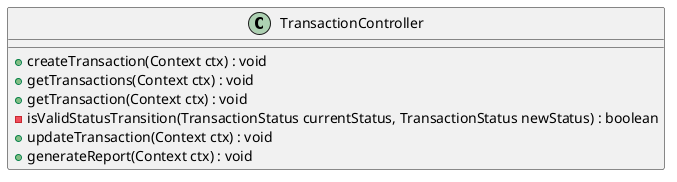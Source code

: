 @startuml
class TransactionController {
    + createTransaction(Context ctx) : void
    + getTransactions(Context ctx) : void
    + getTransaction(Context ctx) : void
    - isValidStatusTransition(TransactionStatus currentStatus, TransactionStatus newStatus) : boolean
    + updateTransaction(Context ctx) : void
    + generateReport(Context ctx) : void
}
@enduml